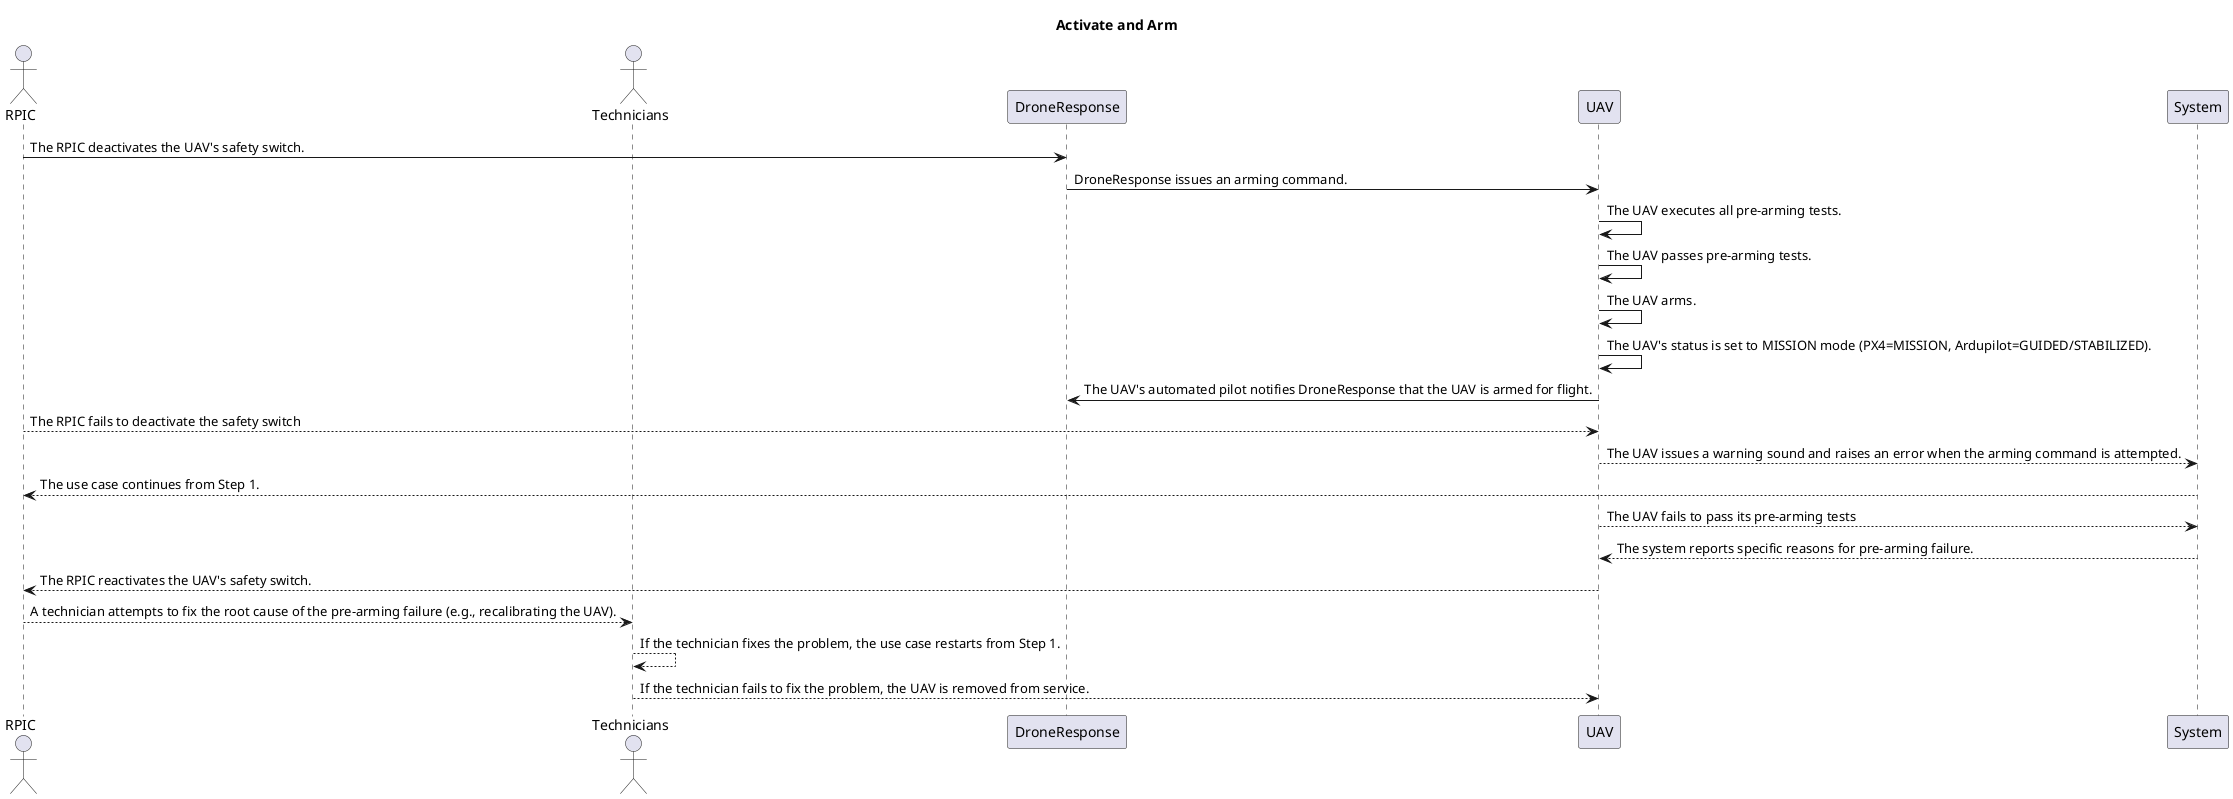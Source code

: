 @startuml
title "Activate and Arm"

actor "RPIC" as RPIC
actor "Technicians" as Technicians

RPIC -> DroneResponse: The RPIC deactivates the UAV's safety switch.
DroneResponse -> UAV: DroneResponse issues an arming command.
UAV -> UAV: The UAV executes all pre-arming tests.
UAV -> UAV: The UAV passes pre-arming tests.
UAV -> UAV: The UAV arms.
UAV -> UAV: The UAV's status is set to MISSION mode (PX4=MISSION, Ardupilot=GUIDED/STABILIZED).
UAV -> DroneResponse: The UAV's automated pilot notifies DroneResponse that the UAV is armed for flight.

RPIC --> UAV: The RPIC fails to deactivate the safety switch
UAV --> System: The UAV issues a warning sound and raises an error when the arming command is attempted.
System --> RPIC: The use case continues from Step 1.

UAV --> System: The UAV fails to pass its pre-arming tests
System --> UAV: The system reports specific reasons for pre-arming failure.
UAV --> RPIC: The RPIC reactivates the UAV's safety switch.
RPIC --> Technicians: A technician attempts to fix the root cause of the pre-arming failure (e.g., recalibrating the UAV).
Technicians --> Technicians: If the technician fixes the problem, the use case restarts from Step 1.
Technicians --> UAV: If the technician fails to fix the problem, the UAV is removed from service.
@enduml
